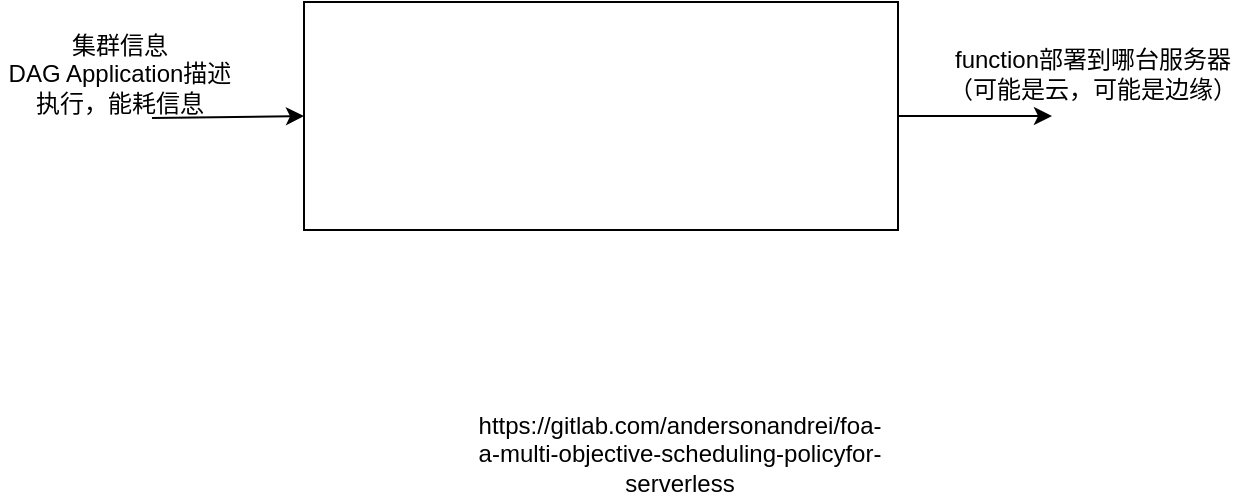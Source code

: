 <mxfile version="21.6.5" type="device">
  <diagram name="第 1 页" id="77sZ5vG2opPDJuYnOLY6">
    <mxGraphModel dx="713" dy="417" grid="1" gridSize="10" guides="1" tooltips="1" connect="1" arrows="1" fold="1" page="1" pageScale="1" pageWidth="827" pageHeight="1169" math="0" shadow="0">
      <root>
        <mxCell id="0" />
        <mxCell id="1" parent="0" />
        <mxCell id="pjI1Wl-0HSyzvhN7JqCh-1" value="" style="rounded=0;whiteSpace=wrap;html=1;" vertex="1" parent="1">
          <mxGeometry x="272" y="229" width="297" height="114" as="geometry" />
        </mxCell>
        <mxCell id="pjI1Wl-0HSyzvhN7JqCh-2" value="" style="endArrow=classic;html=1;rounded=0;entryX=0;entryY=0.5;entryDx=0;entryDy=0;" edge="1" parent="1" target="pjI1Wl-0HSyzvhN7JqCh-1">
          <mxGeometry width="50" height="50" relative="1" as="geometry">
            <mxPoint x="196" y="287" as="sourcePoint" />
            <mxPoint x="230" y="275" as="targetPoint" />
          </mxGeometry>
        </mxCell>
        <mxCell id="pjI1Wl-0HSyzvhN7JqCh-3" value="集群信息&lt;br&gt;DAG Application描述&lt;br&gt;执行，能耗信息" style="text;html=1;strokeColor=none;fillColor=none;align=center;verticalAlign=middle;whiteSpace=wrap;rounded=0;" vertex="1" parent="1">
          <mxGeometry x="120" y="250" width="120" height="30" as="geometry" />
        </mxCell>
        <mxCell id="pjI1Wl-0HSyzvhN7JqCh-4" value="function部署到哪台服务器（可能是云，可能是边缘）" style="text;html=1;strokeColor=none;fillColor=none;align=center;verticalAlign=middle;whiteSpace=wrap;rounded=0;" vertex="1" parent="1">
          <mxGeometry x="590" y="250" width="153" height="30" as="geometry" />
        </mxCell>
        <mxCell id="pjI1Wl-0HSyzvhN7JqCh-5" value="" style="endArrow=classic;html=1;rounded=0;exitX=1;exitY=0.5;exitDx=0;exitDy=0;" edge="1" parent="1" source="pjI1Wl-0HSyzvhN7JqCh-1">
          <mxGeometry width="50" height="50" relative="1" as="geometry">
            <mxPoint x="436" y="381" as="sourcePoint" />
            <mxPoint x="646" y="286" as="targetPoint" />
          </mxGeometry>
        </mxCell>
        <mxCell id="pjI1Wl-0HSyzvhN7JqCh-6" value="https://gitlab.com/andersonandrei/foa-a-multi-objective-scheduling-policyfor-serverless" style="text;html=1;strokeColor=none;fillColor=none;align=center;verticalAlign=middle;whiteSpace=wrap;rounded=0;" vertex="1" parent="1">
          <mxGeometry x="430" y="440" width="60" height="30" as="geometry" />
        </mxCell>
      </root>
    </mxGraphModel>
  </diagram>
</mxfile>
